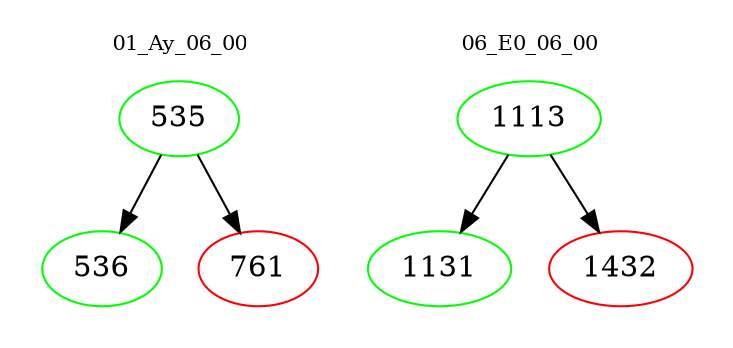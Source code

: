 digraph{
subgraph cluster_0 {
color = white
label = "01_Ay_06_00";
fontsize=10;
T0_535 [label="535", color="green"]
T0_535 -> T0_536 [color="black"]
T0_536 [label="536", color="green"]
T0_535 -> T0_761 [color="black"]
T0_761 [label="761", color="red"]
}
subgraph cluster_1 {
color = white
label = "06_E0_06_00";
fontsize=10;
T1_1113 [label="1113", color="green"]
T1_1113 -> T1_1131 [color="black"]
T1_1131 [label="1131", color="green"]
T1_1113 -> T1_1432 [color="black"]
T1_1432 [label="1432", color="red"]
}
}
